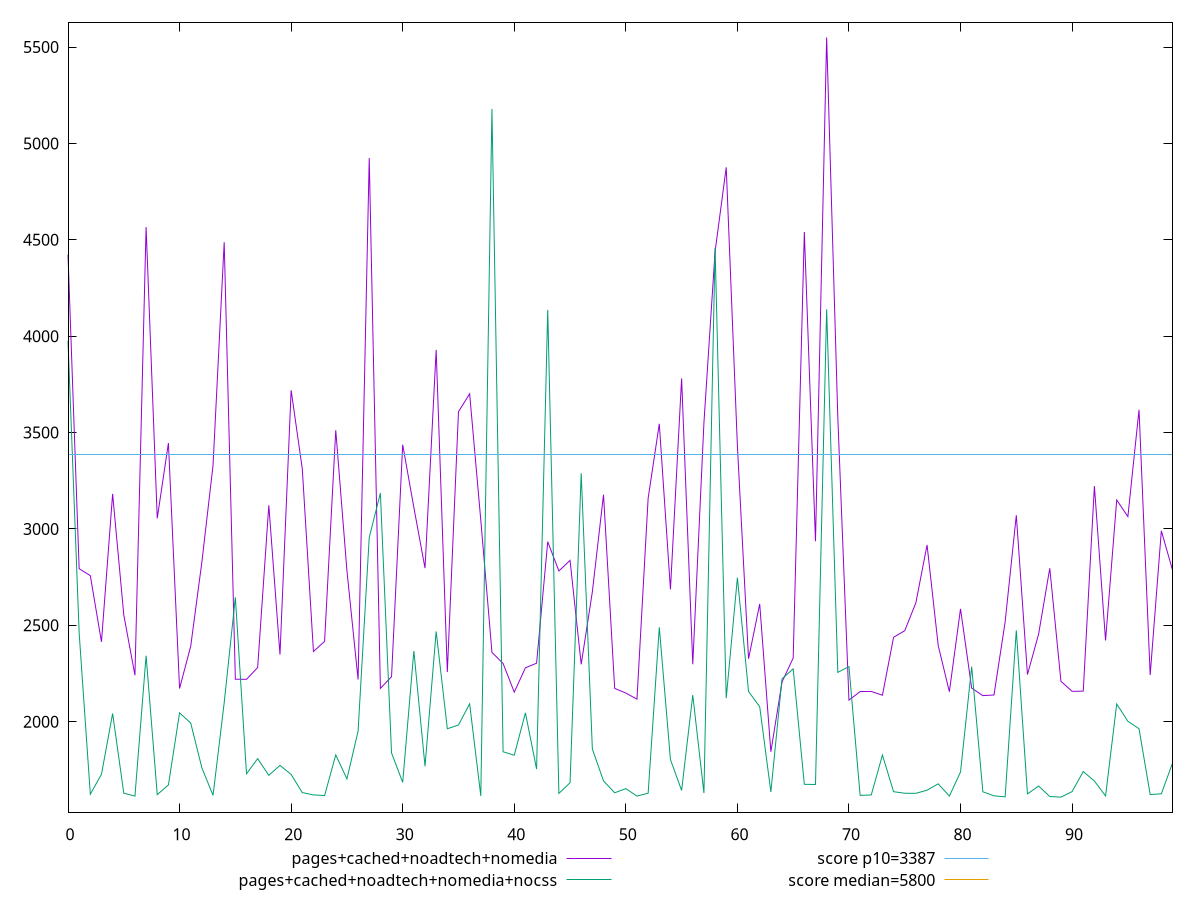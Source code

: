 reset

$pagesCachedNoadtechNomedia <<EOF
0 4422.402575994454
1 2793.7313360010985
2 2757.704579984129
3 2414.4855
4 3181.6645879851685
5 2554.166355993939
6 2240.941
7 4566.0938999800555
8 3055.0259960089093
9 3445.571940008629
10 2172.5155
11 2392.01637601974
12 2828.584839982092
13 3330.1430000136015
14 4487.582392024993
15 2220.668
16 2219.9805
17 2281.3329999999996
18 3122.7589120185016
19 2348.356
20 3719.6646080169803
21 3312.1328078224133
22 2364.116164013505
23 2417.0308320050835
24 3511.9957759932877
25 2784.060575973761
26 2218.9465
27 4923.59023644879
28 2172.8290000000006
29 2233.6645
30 3437.399516009844
31 3111.5978560123795
32 2796.97412000661
33 3928.7813079970356
34 2257.6225
35 3608.08984001472
36 3701.148087991345
37 3045.7811960111617
38 2359.7905
39 2301.992835993088
40 2153.4965
41 2279.7545
42 2303.553
43 2933.702812012327
44 2782.149235997677
45 2837.105372018803
46 2297.701
47 2673.8738880054466
48 3177.632604012871
49 2173.1126839863186
50 2148.5575
51 2117.1029999999996
52 3159.1365517631584
53 3545.3973280088176
54 2686.7398480114225
55 3780.8749119838717
56 2298.07012800448
57 3550.1853360021832
58 4438.367695995057
59 4875.947070629276
60 3430.6986979958174
61 2326.5649999999996
62 2610.884487978328
63 1844.0705300072432
64 2206.049
65 2330.3951439866187
66 4540.244791998791
67 2936.4287120062345
68 5549.443845989315
69 3580.5018049713663
70 2112.1145
71 2156.5105
72 2157.2114999999994
73 2137.2929999999997
74 2438.3044679901595
75 2472.2829359898337
76 2617.4348920021293
77 2917.07680401721
78 2395.3081399953608
79 2155.6800000000003
80 2585.540631979132
81 2174.457
82 2135.4675
83 2138.883
84 2517.993260017324
85 3071.2499439947123
86 2244.582
87 2454.8001320004105
88 2796.141803989256
89 2209.9045000000006
90 2157.7095
91 2158.9085000000005
92 3222.392180008579
93 2421.4821319929843
94 3150.388823984015
95 3064.0402439880363
96 3618.227171996188
97 2242.3875
98 2990.3836880092867
99 2787.290423993528
EOF

$pagesCachedNoadtechNomediaNocss <<EOF
0 3976.544702021288
1 2460.280508018731
2 1624.1240000000003
3 1727.5657120083201
4 2042.809814025939
5 1629.232
6 1614.4359999999997
7 2342.353751982152
8 1621.8134999999997
9 1672.081
10 2046.0286539984343
11 1993.1678640074133
12 1760.5858179865727
13 1618.181
14 2098.3144200162888
15 2645.5312519829013
16 1729.9141799942252
17 1808.6005000000002
18 1721.9381239913573
19 1773.655106003284
20 1726.5762539943462
21 1632.5335000000002
22 1620.4834999999998
23 1617.129
24 1827.6830000137693
25 1703.415594002056
26 1950.6774019984239
27 2955.523107988273
28 3186.096443997216
29 1838.1331439890394
30 1685.4348500017522
31 2367.056809993207
32 1769.0311339920752
33 2468.4163399904373
34 1963.5479560232282
35 1983.2780360079405
36 2092.740647995234
37 1615.298
38 5178.729291995953
39 1844.1865859713903
40 1826.3130300077441
41 2045.9417560072056
42 1754.6144420044657
43 4136.875050001919
44 1628.1679999999997
45 1683.524280000819
46 3288.892061996637
47 1858.2835599790212
48 1693.1533719908484
49 1631.4014999999997
50 1653.1725
51 1614.1460000000002
52 1629.4015000000002
53 2489.828241985523
54 1803.5386400061257
55 1643.533
56 2138.342642015397
57 1630.05
58 4457.877843982362
59 2122.079680025935
60 2747.087095970856
61 2156.761978015495
62 2077.92861201316
63 1635.609633987904
64 2222.540023998118
65 2274.179703990757
66 1675.283502020537
67 1674.603
68 4139.213880655999
69 2255.9054760063896
70 2286.077127999974
71 1618.087
72 1620.205
73 1827.28726000297
74 1637.085
75 1628.9805000000001
76 1628.6699999999998
77 1644.9660000000001
78 1677.9348999936587
79 1614.3035
80 1739.2390180217035
81 2285.7317439829467
82 1636.7239999999997
83 1615.6395000000002
84 1610.2094500000003
85 2473.951737984836
86 1625.698
87 1666.3479960106608
88 1612.161
89 1608.796
90 1637.371
91 1741.7345
92 1692.3858660045871
93 1615.0014999999999
94 2092.230928014159
95 2002.3269119750257
96 1963.5680219989413
97 1622.2804999999998
98 1626.1765
99 1785.1823739866027
EOF

set key outside below
set xrange [0:99]
set yrange [1529.9830430802137:5628.256802909102]
set trange [1529.9830430802137:5628.256802909102]
set terminal svg size 640, 520 enhanced background rgb 'white'
set output "report_00014_2021-02-09T15:56:05.503Z/speed-index/comparison/line/3_vs_4.svg"

plot $pagesCachedNoadtechNomedia title "pages+cached+noadtech+nomedia" with line, \
     $pagesCachedNoadtechNomediaNocss title "pages+cached+noadtech+nomedia+nocss" with line, \
     3387 title "score p10=3387", \
     5800 title "score median=5800"

reset
